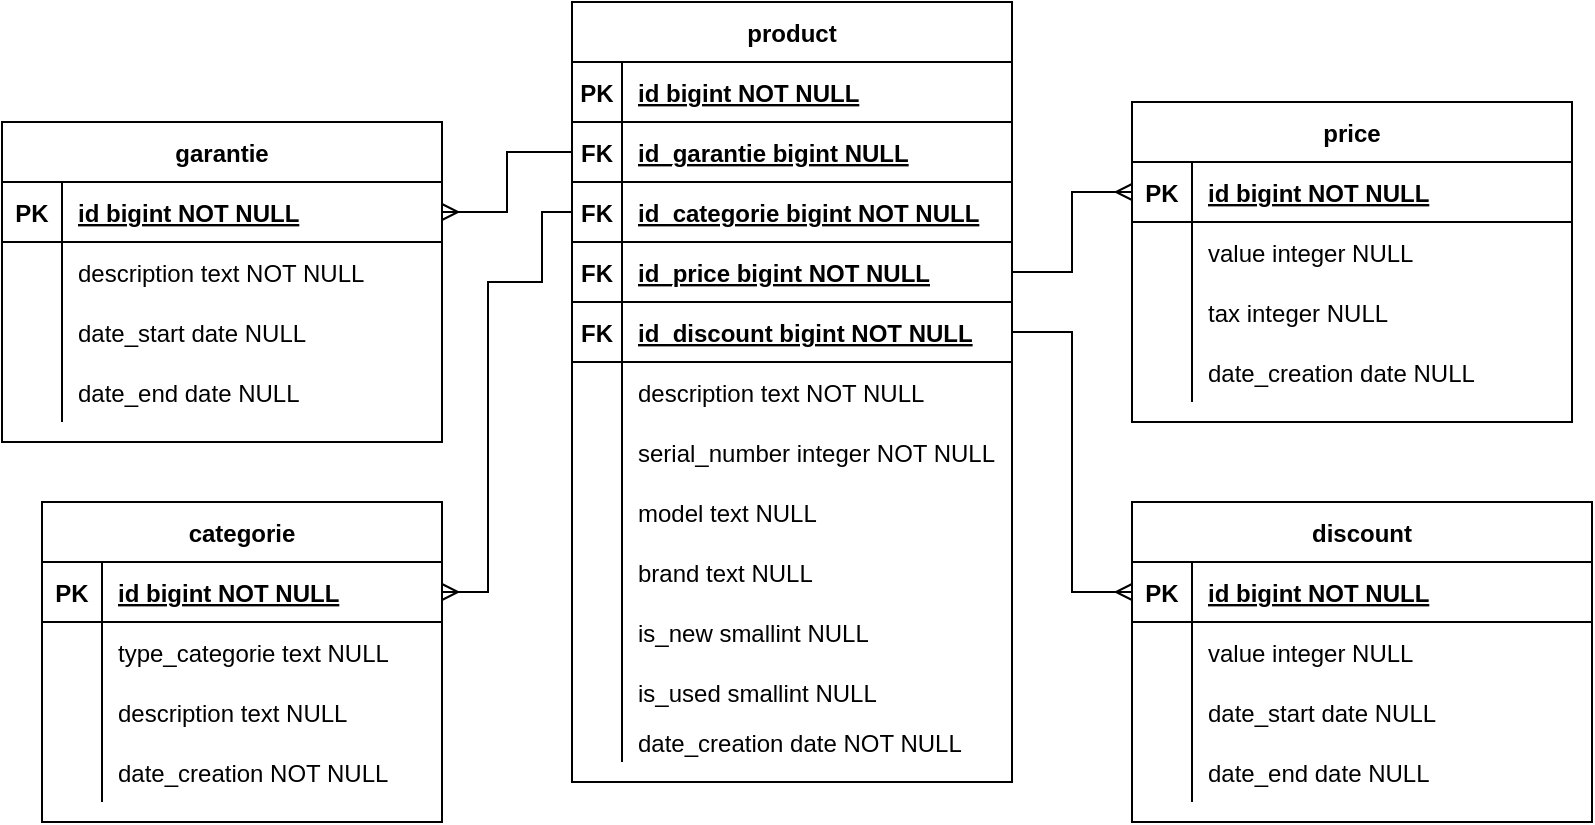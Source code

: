 <mxfile version="14.8.3" type="github">
  <diagram id="R2lEEEUBdFMjLlhIrx00" name="Page-1">
    <mxGraphModel dx="1182" dy="1832" grid="1" gridSize="10" guides="1" tooltips="1" connect="1" arrows="1" fold="1" page="1" pageScale="1" pageWidth="850" pageHeight="1100" math="0" shadow="0" extFonts="Permanent Marker^https://fonts.googleapis.com/css?family=Permanent+Marker">
      <root>
        <mxCell id="0" />
        <mxCell id="1" parent="0" />
        <mxCell id="xagKB5DLQkzwOVzmP2za-1" value="product" style="shape=table;startSize=30;container=1;collapsible=1;childLayout=tableLayout;fixedRows=1;rowLines=0;fontStyle=1;align=center;resizeLast=1;" vertex="1" parent="1">
          <mxGeometry x="315" y="-660" width="220" height="390" as="geometry" />
        </mxCell>
        <mxCell id="xagKB5DLQkzwOVzmP2za-2" value="" style="shape=partialRectangle;collapsible=0;dropTarget=0;pointerEvents=0;fillColor=none;top=0;left=0;bottom=1;right=0;points=[[0,0.5],[1,0.5]];portConstraint=eastwest;" vertex="1" parent="xagKB5DLQkzwOVzmP2za-1">
          <mxGeometry y="30" width="220" height="30" as="geometry" />
        </mxCell>
        <mxCell id="xagKB5DLQkzwOVzmP2za-3" value="PK" style="shape=partialRectangle;connectable=0;fillColor=none;top=0;left=0;bottom=0;right=0;fontStyle=1;overflow=hidden;" vertex="1" parent="xagKB5DLQkzwOVzmP2za-2">
          <mxGeometry width="25" height="30" as="geometry" />
        </mxCell>
        <mxCell id="xagKB5DLQkzwOVzmP2za-4" value="id bigint NOT NULL" style="shape=partialRectangle;connectable=0;fillColor=none;top=0;left=0;bottom=0;right=0;align=left;spacingLeft=6;fontStyle=5;overflow=hidden;" vertex="1" parent="xagKB5DLQkzwOVzmP2za-2">
          <mxGeometry x="25" width="195" height="30" as="geometry" />
        </mxCell>
        <mxCell id="xagKB5DLQkzwOVzmP2za-26" value="" style="shape=partialRectangle;collapsible=0;dropTarget=0;pointerEvents=0;fillColor=none;top=0;left=0;bottom=1;right=0;points=[[0,0.5],[1,0.5]];portConstraint=eastwest;" vertex="1" parent="xagKB5DLQkzwOVzmP2za-1">
          <mxGeometry y="60" width="220" height="30" as="geometry" />
        </mxCell>
        <mxCell id="xagKB5DLQkzwOVzmP2za-27" value="FK" style="shape=partialRectangle;connectable=0;fillColor=none;top=0;left=0;bottom=0;right=0;fontStyle=1;overflow=hidden;" vertex="1" parent="xagKB5DLQkzwOVzmP2za-26">
          <mxGeometry width="25" height="30" as="geometry" />
        </mxCell>
        <mxCell id="xagKB5DLQkzwOVzmP2za-28" value="id_garantie bigint NULL" style="shape=partialRectangle;connectable=0;fillColor=none;top=0;left=0;bottom=0;right=0;align=left;spacingLeft=6;fontStyle=5;overflow=hidden;" vertex="1" parent="xagKB5DLQkzwOVzmP2za-26">
          <mxGeometry x="25" width="195" height="30" as="geometry" />
        </mxCell>
        <mxCell id="xagKB5DLQkzwOVzmP2za-160" value="" style="shape=partialRectangle;collapsible=0;dropTarget=0;pointerEvents=0;fillColor=none;top=0;left=0;bottom=1;right=0;points=[[0,0.5],[1,0.5]];portConstraint=eastwest;" vertex="1" parent="xagKB5DLQkzwOVzmP2za-1">
          <mxGeometry y="90" width="220" height="30" as="geometry" />
        </mxCell>
        <mxCell id="xagKB5DLQkzwOVzmP2za-161" value="FK" style="shape=partialRectangle;connectable=0;fillColor=none;top=0;left=0;bottom=0;right=0;fontStyle=1;overflow=hidden;" vertex="1" parent="xagKB5DLQkzwOVzmP2za-160">
          <mxGeometry width="25" height="30" as="geometry" />
        </mxCell>
        <mxCell id="xagKB5DLQkzwOVzmP2za-162" value="id_categorie bigint NOT NULL" style="shape=partialRectangle;connectable=0;fillColor=none;top=0;left=0;bottom=0;right=0;align=left;spacingLeft=6;fontStyle=5;overflow=hidden;" vertex="1" parent="xagKB5DLQkzwOVzmP2za-160">
          <mxGeometry x="25" width="195" height="30" as="geometry" />
        </mxCell>
        <mxCell id="xagKB5DLQkzwOVzmP2za-164" value="" style="shape=partialRectangle;collapsible=0;dropTarget=0;pointerEvents=0;fillColor=none;top=0;left=0;bottom=1;right=0;points=[[0,0.5],[1,0.5]];portConstraint=eastwest;" vertex="1" parent="xagKB5DLQkzwOVzmP2za-1">
          <mxGeometry y="120" width="220" height="30" as="geometry" />
        </mxCell>
        <mxCell id="xagKB5DLQkzwOVzmP2za-165" value="FK" style="shape=partialRectangle;connectable=0;fillColor=none;top=0;left=0;bottom=0;right=0;fontStyle=1;overflow=hidden;" vertex="1" parent="xagKB5DLQkzwOVzmP2za-164">
          <mxGeometry width="25" height="30" as="geometry" />
        </mxCell>
        <mxCell id="xagKB5DLQkzwOVzmP2za-166" value="id_price bigint NOT NULL" style="shape=partialRectangle;connectable=0;fillColor=none;top=0;left=0;bottom=0;right=0;align=left;spacingLeft=6;fontStyle=5;overflow=hidden;" vertex="1" parent="xagKB5DLQkzwOVzmP2za-164">
          <mxGeometry x="25" width="195" height="30" as="geometry" />
        </mxCell>
        <mxCell id="xagKB5DLQkzwOVzmP2za-203" value="" style="shape=partialRectangle;collapsible=0;dropTarget=0;pointerEvents=0;fillColor=none;top=0;left=0;bottom=1;right=0;points=[[0,0.5],[1,0.5]];portConstraint=eastwest;" vertex="1" parent="xagKB5DLQkzwOVzmP2za-1">
          <mxGeometry y="150" width="220" height="30" as="geometry" />
        </mxCell>
        <mxCell id="xagKB5DLQkzwOVzmP2za-204" value="FK" style="shape=partialRectangle;connectable=0;fillColor=none;top=0;left=0;bottom=0;right=0;fontStyle=1;overflow=hidden;" vertex="1" parent="xagKB5DLQkzwOVzmP2za-203">
          <mxGeometry width="25" height="30" as="geometry" />
        </mxCell>
        <mxCell id="xagKB5DLQkzwOVzmP2za-205" value="id_discount bigint NOT NULL" style="shape=partialRectangle;connectable=0;fillColor=none;top=0;left=0;bottom=0;right=0;align=left;spacingLeft=6;fontStyle=5;overflow=hidden;" vertex="1" parent="xagKB5DLQkzwOVzmP2za-203">
          <mxGeometry x="25" width="195" height="30" as="geometry" />
        </mxCell>
        <mxCell id="xagKB5DLQkzwOVzmP2za-5" value="" style="shape=partialRectangle;collapsible=0;dropTarget=0;pointerEvents=0;fillColor=none;top=0;left=0;bottom=0;right=0;points=[[0,0.5],[1,0.5]];portConstraint=eastwest;" vertex="1" parent="xagKB5DLQkzwOVzmP2za-1">
          <mxGeometry y="180" width="220" height="30" as="geometry" />
        </mxCell>
        <mxCell id="xagKB5DLQkzwOVzmP2za-6" value="" style="shape=partialRectangle;connectable=0;fillColor=none;top=0;left=0;bottom=0;right=0;editable=1;overflow=hidden;" vertex="1" parent="xagKB5DLQkzwOVzmP2za-5">
          <mxGeometry width="25" height="30" as="geometry" />
        </mxCell>
        <mxCell id="xagKB5DLQkzwOVzmP2za-7" value="description text NOT NULL" style="shape=partialRectangle;connectable=0;fillColor=none;top=0;left=0;bottom=0;right=0;align=left;spacingLeft=6;overflow=hidden;" vertex="1" parent="xagKB5DLQkzwOVzmP2za-5">
          <mxGeometry x="25" width="195" height="30" as="geometry" />
        </mxCell>
        <mxCell id="xagKB5DLQkzwOVzmP2za-8" value="" style="shape=partialRectangle;collapsible=0;dropTarget=0;pointerEvents=0;fillColor=none;top=0;left=0;bottom=0;right=0;points=[[0,0.5],[1,0.5]];portConstraint=eastwest;" vertex="1" parent="xagKB5DLQkzwOVzmP2za-1">
          <mxGeometry y="210" width="220" height="30" as="geometry" />
        </mxCell>
        <mxCell id="xagKB5DLQkzwOVzmP2za-9" value="" style="shape=partialRectangle;connectable=0;fillColor=none;top=0;left=0;bottom=0;right=0;editable=1;overflow=hidden;" vertex="1" parent="xagKB5DLQkzwOVzmP2za-8">
          <mxGeometry width="25" height="30" as="geometry" />
        </mxCell>
        <mxCell id="xagKB5DLQkzwOVzmP2za-10" value="serial_number integer NOT NULL" style="shape=partialRectangle;connectable=0;fillColor=none;top=0;left=0;bottom=0;right=0;align=left;spacingLeft=6;overflow=hidden;" vertex="1" parent="xagKB5DLQkzwOVzmP2za-8">
          <mxGeometry x="25" width="195" height="30" as="geometry" />
        </mxCell>
        <mxCell id="xagKB5DLQkzwOVzmP2za-17" value="" style="shape=partialRectangle;collapsible=0;dropTarget=0;pointerEvents=0;fillColor=none;top=0;left=0;bottom=0;right=0;points=[[0,0.5],[1,0.5]];portConstraint=eastwest;" vertex="1" parent="xagKB5DLQkzwOVzmP2za-1">
          <mxGeometry y="240" width="220" height="30" as="geometry" />
        </mxCell>
        <mxCell id="xagKB5DLQkzwOVzmP2za-18" value="" style="shape=partialRectangle;connectable=0;fillColor=none;top=0;left=0;bottom=0;right=0;editable=1;overflow=hidden;" vertex="1" parent="xagKB5DLQkzwOVzmP2za-17">
          <mxGeometry width="25" height="30" as="geometry" />
        </mxCell>
        <mxCell id="xagKB5DLQkzwOVzmP2za-19" value="model text NULL" style="shape=partialRectangle;connectable=0;fillColor=none;top=0;left=0;bottom=0;right=0;align=left;spacingLeft=6;overflow=hidden;" vertex="1" parent="xagKB5DLQkzwOVzmP2za-17">
          <mxGeometry x="25" width="195" height="30" as="geometry" />
        </mxCell>
        <mxCell id="xagKB5DLQkzwOVzmP2za-11" value="" style="shape=partialRectangle;collapsible=0;dropTarget=0;pointerEvents=0;fillColor=none;top=0;left=0;bottom=0;right=0;points=[[0,0.5],[1,0.5]];portConstraint=eastwest;" vertex="1" parent="xagKB5DLQkzwOVzmP2za-1">
          <mxGeometry y="270" width="220" height="30" as="geometry" />
        </mxCell>
        <mxCell id="xagKB5DLQkzwOVzmP2za-12" value="" style="shape=partialRectangle;connectable=0;fillColor=none;top=0;left=0;bottom=0;right=0;editable=1;overflow=hidden;" vertex="1" parent="xagKB5DLQkzwOVzmP2za-11">
          <mxGeometry width="25" height="30" as="geometry" />
        </mxCell>
        <mxCell id="xagKB5DLQkzwOVzmP2za-13" value="brand text NULL" style="shape=partialRectangle;connectable=0;fillColor=none;top=0;left=0;bottom=0;right=0;align=left;spacingLeft=6;overflow=hidden;" vertex="1" parent="xagKB5DLQkzwOVzmP2za-11">
          <mxGeometry x="25" width="195" height="30" as="geometry" />
        </mxCell>
        <mxCell id="xagKB5DLQkzwOVzmP2za-14" value="" style="shape=partialRectangle;collapsible=0;dropTarget=0;pointerEvents=0;fillColor=none;top=0;left=0;bottom=0;right=0;points=[[0,0.5],[1,0.5]];portConstraint=eastwest;" vertex="1" parent="xagKB5DLQkzwOVzmP2za-1">
          <mxGeometry y="300" width="220" height="30" as="geometry" />
        </mxCell>
        <mxCell id="xagKB5DLQkzwOVzmP2za-15" value="" style="shape=partialRectangle;connectable=0;fillColor=none;top=0;left=0;bottom=0;right=0;editable=1;overflow=hidden;" vertex="1" parent="xagKB5DLQkzwOVzmP2za-14">
          <mxGeometry width="25" height="30" as="geometry" />
        </mxCell>
        <mxCell id="xagKB5DLQkzwOVzmP2za-16" value="is_new smallint NULL" style="shape=partialRectangle;connectable=0;fillColor=none;top=0;left=0;bottom=0;right=0;align=left;spacingLeft=6;overflow=hidden;" vertex="1" parent="xagKB5DLQkzwOVzmP2za-14">
          <mxGeometry x="25" width="195" height="30" as="geometry" />
        </mxCell>
        <mxCell id="xagKB5DLQkzwOVzmP2za-20" value="" style="shape=partialRectangle;collapsible=0;dropTarget=0;pointerEvents=0;fillColor=none;top=0;left=0;bottom=0;right=0;points=[[0,0.5],[1,0.5]];portConstraint=eastwest;" vertex="1" parent="xagKB5DLQkzwOVzmP2za-1">
          <mxGeometry y="330" width="220" height="30" as="geometry" />
        </mxCell>
        <mxCell id="xagKB5DLQkzwOVzmP2za-21" value="" style="shape=partialRectangle;connectable=0;fillColor=none;top=0;left=0;bottom=0;right=0;editable=1;overflow=hidden;" vertex="1" parent="xagKB5DLQkzwOVzmP2za-20">
          <mxGeometry width="25" height="30" as="geometry" />
        </mxCell>
        <mxCell id="xagKB5DLQkzwOVzmP2za-22" value="is_used smallint NULL" style="shape=partialRectangle;connectable=0;fillColor=none;top=0;left=0;bottom=0;right=0;align=left;spacingLeft=6;overflow=hidden;" vertex="1" parent="xagKB5DLQkzwOVzmP2za-20">
          <mxGeometry x="25" width="195" height="30" as="geometry" />
        </mxCell>
        <mxCell id="xagKB5DLQkzwOVzmP2za-29" value="" style="shape=partialRectangle;collapsible=0;dropTarget=0;pointerEvents=0;fillColor=none;top=0;left=0;bottom=0;right=0;points=[[0,0.5],[1,0.5]];portConstraint=eastwest;" vertex="1" parent="xagKB5DLQkzwOVzmP2za-1">
          <mxGeometry y="360" width="220" height="20" as="geometry" />
        </mxCell>
        <mxCell id="xagKB5DLQkzwOVzmP2za-30" value="" style="shape=partialRectangle;connectable=0;fillColor=none;top=0;left=0;bottom=0;right=0;editable=1;overflow=hidden;" vertex="1" parent="xagKB5DLQkzwOVzmP2za-29">
          <mxGeometry width="25" height="20" as="geometry" />
        </mxCell>
        <mxCell id="xagKB5DLQkzwOVzmP2za-31" value="date_creation date NOT NULL" style="shape=partialRectangle;connectable=0;fillColor=none;top=0;left=0;bottom=0;right=0;align=left;spacingLeft=6;overflow=hidden;" vertex="1" parent="xagKB5DLQkzwOVzmP2za-29">
          <mxGeometry x="25" width="195" height="20" as="geometry" />
        </mxCell>
        <mxCell id="xagKB5DLQkzwOVzmP2za-32" value="garantie" style="shape=table;startSize=30;container=1;collapsible=1;childLayout=tableLayout;fixedRows=1;rowLines=0;fontStyle=1;align=center;resizeLast=1;" vertex="1" parent="1">
          <mxGeometry x="30" y="-600" width="220" height="160" as="geometry" />
        </mxCell>
        <mxCell id="xagKB5DLQkzwOVzmP2za-33" value="" style="shape=partialRectangle;collapsible=0;dropTarget=0;pointerEvents=0;fillColor=none;top=0;left=0;bottom=1;right=0;points=[[0,0.5],[1,0.5]];portConstraint=eastwest;" vertex="1" parent="xagKB5DLQkzwOVzmP2za-32">
          <mxGeometry y="30" width="220" height="30" as="geometry" />
        </mxCell>
        <mxCell id="xagKB5DLQkzwOVzmP2za-34" value="PK" style="shape=partialRectangle;connectable=0;fillColor=none;top=0;left=0;bottom=0;right=0;fontStyle=1;overflow=hidden;" vertex="1" parent="xagKB5DLQkzwOVzmP2za-33">
          <mxGeometry width="30" height="30" as="geometry" />
        </mxCell>
        <mxCell id="xagKB5DLQkzwOVzmP2za-35" value="id bigint NOT NULL" style="shape=partialRectangle;connectable=0;fillColor=none;top=0;left=0;bottom=0;right=0;align=left;spacingLeft=6;fontStyle=5;overflow=hidden;" vertex="1" parent="xagKB5DLQkzwOVzmP2za-33">
          <mxGeometry x="30" width="190" height="30" as="geometry" />
        </mxCell>
        <mxCell id="xagKB5DLQkzwOVzmP2za-36" value="" style="shape=partialRectangle;collapsible=0;dropTarget=0;pointerEvents=0;fillColor=none;top=0;left=0;bottom=0;right=0;points=[[0,0.5],[1,0.5]];portConstraint=eastwest;" vertex="1" parent="xagKB5DLQkzwOVzmP2za-32">
          <mxGeometry y="60" width="220" height="30" as="geometry" />
        </mxCell>
        <mxCell id="xagKB5DLQkzwOVzmP2za-37" value="" style="shape=partialRectangle;connectable=0;fillColor=none;top=0;left=0;bottom=0;right=0;editable=1;overflow=hidden;" vertex="1" parent="xagKB5DLQkzwOVzmP2za-36">
          <mxGeometry width="30" height="30" as="geometry" />
        </mxCell>
        <mxCell id="xagKB5DLQkzwOVzmP2za-38" value="description text NOT NULL" style="shape=partialRectangle;connectable=0;fillColor=none;top=0;left=0;bottom=0;right=0;align=left;spacingLeft=6;overflow=hidden;" vertex="1" parent="xagKB5DLQkzwOVzmP2za-36">
          <mxGeometry x="30" width="190" height="30" as="geometry" />
        </mxCell>
        <mxCell id="xagKB5DLQkzwOVzmP2za-39" value="" style="shape=partialRectangle;collapsible=0;dropTarget=0;pointerEvents=0;fillColor=none;top=0;left=0;bottom=0;right=0;points=[[0,0.5],[1,0.5]];portConstraint=eastwest;" vertex="1" parent="xagKB5DLQkzwOVzmP2za-32">
          <mxGeometry y="90" width="220" height="30" as="geometry" />
        </mxCell>
        <mxCell id="xagKB5DLQkzwOVzmP2za-40" value="" style="shape=partialRectangle;connectable=0;fillColor=none;top=0;left=0;bottom=0;right=0;editable=1;overflow=hidden;" vertex="1" parent="xagKB5DLQkzwOVzmP2za-39">
          <mxGeometry width="30" height="30" as="geometry" />
        </mxCell>
        <mxCell id="xagKB5DLQkzwOVzmP2za-41" value="date_start date NULL" style="shape=partialRectangle;connectable=0;fillColor=none;top=0;left=0;bottom=0;right=0;align=left;spacingLeft=6;overflow=hidden;" vertex="1" parent="xagKB5DLQkzwOVzmP2za-39">
          <mxGeometry x="30" width="190" height="30" as="geometry" />
        </mxCell>
        <mxCell id="xagKB5DLQkzwOVzmP2za-46" value="" style="shape=partialRectangle;collapsible=0;dropTarget=0;pointerEvents=0;fillColor=none;top=0;left=0;bottom=0;right=0;points=[[0,0.5],[1,0.5]];portConstraint=eastwest;" vertex="1" parent="xagKB5DLQkzwOVzmP2za-32">
          <mxGeometry y="120" width="220" height="30" as="geometry" />
        </mxCell>
        <mxCell id="xagKB5DLQkzwOVzmP2za-47" value="" style="shape=partialRectangle;connectable=0;fillColor=none;top=0;left=0;bottom=0;right=0;editable=1;overflow=hidden;" vertex="1" parent="xagKB5DLQkzwOVzmP2za-46">
          <mxGeometry width="30" height="30" as="geometry" />
        </mxCell>
        <mxCell id="xagKB5DLQkzwOVzmP2za-48" value="date_end date NULL" style="shape=partialRectangle;connectable=0;fillColor=none;top=0;left=0;bottom=0;right=0;align=left;spacingLeft=6;overflow=hidden;" vertex="1" parent="xagKB5DLQkzwOVzmP2za-46">
          <mxGeometry x="30" width="190" height="30" as="geometry" />
        </mxCell>
        <mxCell id="xagKB5DLQkzwOVzmP2za-100" value="price" style="shape=table;startSize=30;container=1;collapsible=1;childLayout=tableLayout;fixedRows=1;rowLines=0;fontStyle=1;align=center;resizeLast=1;" vertex="1" parent="1">
          <mxGeometry x="595" y="-610" width="220" height="160" as="geometry" />
        </mxCell>
        <mxCell id="xagKB5DLQkzwOVzmP2za-101" value="" style="shape=partialRectangle;collapsible=0;dropTarget=0;pointerEvents=0;fillColor=none;top=0;left=0;bottom=1;right=0;points=[[0,0.5],[1,0.5]];portConstraint=eastwest;" vertex="1" parent="xagKB5DLQkzwOVzmP2za-100">
          <mxGeometry y="30" width="220" height="30" as="geometry" />
        </mxCell>
        <mxCell id="xagKB5DLQkzwOVzmP2za-102" value="PK" style="shape=partialRectangle;connectable=0;fillColor=none;top=0;left=0;bottom=0;right=0;fontStyle=1;overflow=hidden;" vertex="1" parent="xagKB5DLQkzwOVzmP2za-101">
          <mxGeometry width="30" height="30" as="geometry" />
        </mxCell>
        <mxCell id="xagKB5DLQkzwOVzmP2za-103" value="id bigint NOT NULL" style="shape=partialRectangle;connectable=0;fillColor=none;top=0;left=0;bottom=0;right=0;align=left;spacingLeft=6;fontStyle=5;overflow=hidden;" vertex="1" parent="xagKB5DLQkzwOVzmP2za-101">
          <mxGeometry x="30" width="190" height="30" as="geometry" />
        </mxCell>
        <mxCell id="xagKB5DLQkzwOVzmP2za-104" value="" style="shape=partialRectangle;collapsible=0;dropTarget=0;pointerEvents=0;fillColor=none;top=0;left=0;bottom=0;right=0;points=[[0,0.5],[1,0.5]];portConstraint=eastwest;" vertex="1" parent="xagKB5DLQkzwOVzmP2za-100">
          <mxGeometry y="60" width="220" height="30" as="geometry" />
        </mxCell>
        <mxCell id="xagKB5DLQkzwOVzmP2za-105" value="" style="shape=partialRectangle;connectable=0;fillColor=none;top=0;left=0;bottom=0;right=0;editable=1;overflow=hidden;" vertex="1" parent="xagKB5DLQkzwOVzmP2za-104">
          <mxGeometry width="30" height="30" as="geometry" />
        </mxCell>
        <mxCell id="xagKB5DLQkzwOVzmP2za-106" value="value integer NULL" style="shape=partialRectangle;connectable=0;fillColor=none;top=0;left=0;bottom=0;right=0;align=left;spacingLeft=6;overflow=hidden;" vertex="1" parent="xagKB5DLQkzwOVzmP2za-104">
          <mxGeometry x="30" width="190" height="30" as="geometry" />
        </mxCell>
        <mxCell id="xagKB5DLQkzwOVzmP2za-107" value="" style="shape=partialRectangle;collapsible=0;dropTarget=0;pointerEvents=0;fillColor=none;top=0;left=0;bottom=0;right=0;points=[[0,0.5],[1,0.5]];portConstraint=eastwest;" vertex="1" parent="xagKB5DLQkzwOVzmP2za-100">
          <mxGeometry y="90" width="220" height="30" as="geometry" />
        </mxCell>
        <mxCell id="xagKB5DLQkzwOVzmP2za-108" value="" style="shape=partialRectangle;connectable=0;fillColor=none;top=0;left=0;bottom=0;right=0;editable=1;overflow=hidden;" vertex="1" parent="xagKB5DLQkzwOVzmP2za-107">
          <mxGeometry width="30" height="30" as="geometry" />
        </mxCell>
        <mxCell id="xagKB5DLQkzwOVzmP2za-109" value="tax integer NULL" style="shape=partialRectangle;connectable=0;fillColor=none;top=0;left=0;bottom=0;right=0;align=left;spacingLeft=6;overflow=hidden;" vertex="1" parent="xagKB5DLQkzwOVzmP2za-107">
          <mxGeometry x="30" width="190" height="30" as="geometry" />
        </mxCell>
        <mxCell id="xagKB5DLQkzwOVzmP2za-212" value="" style="shape=partialRectangle;collapsible=0;dropTarget=0;pointerEvents=0;fillColor=none;top=0;left=0;bottom=0;right=0;points=[[0,0.5],[1,0.5]];portConstraint=eastwest;" vertex="1" parent="xagKB5DLQkzwOVzmP2za-100">
          <mxGeometry y="120" width="220" height="30" as="geometry" />
        </mxCell>
        <mxCell id="xagKB5DLQkzwOVzmP2za-213" value="" style="shape=partialRectangle;connectable=0;fillColor=none;top=0;left=0;bottom=0;right=0;editable=1;overflow=hidden;" vertex="1" parent="xagKB5DLQkzwOVzmP2za-212">
          <mxGeometry width="30" height="30" as="geometry" />
        </mxCell>
        <mxCell id="xagKB5DLQkzwOVzmP2za-214" value="date_creation date NULL" style="shape=partialRectangle;connectable=0;fillColor=none;top=0;left=0;bottom=0;right=0;align=left;spacingLeft=6;overflow=hidden;" vertex="1" parent="xagKB5DLQkzwOVzmP2za-212">
          <mxGeometry x="30" width="190" height="30" as="geometry" />
        </mxCell>
        <mxCell id="xagKB5DLQkzwOVzmP2za-117" value="discount" style="shape=table;startSize=30;container=1;collapsible=1;childLayout=tableLayout;fixedRows=1;rowLines=0;fontStyle=1;align=center;resizeLast=1;" vertex="1" parent="1">
          <mxGeometry x="595" y="-410" width="230" height="160" as="geometry" />
        </mxCell>
        <mxCell id="xagKB5DLQkzwOVzmP2za-118" value="" style="shape=partialRectangle;collapsible=0;dropTarget=0;pointerEvents=0;fillColor=none;top=0;left=0;bottom=1;right=0;points=[[0,0.5],[1,0.5]];portConstraint=eastwest;" vertex="1" parent="xagKB5DLQkzwOVzmP2za-117">
          <mxGeometry y="30" width="230" height="30" as="geometry" />
        </mxCell>
        <mxCell id="xagKB5DLQkzwOVzmP2za-119" value="PK" style="shape=partialRectangle;connectable=0;fillColor=none;top=0;left=0;bottom=0;right=0;fontStyle=1;overflow=hidden;" vertex="1" parent="xagKB5DLQkzwOVzmP2za-118">
          <mxGeometry width="30" height="30" as="geometry" />
        </mxCell>
        <mxCell id="xagKB5DLQkzwOVzmP2za-120" value="id bigint NOT NULL" style="shape=partialRectangle;connectable=0;fillColor=none;top=0;left=0;bottom=0;right=0;align=left;spacingLeft=6;fontStyle=5;overflow=hidden;" vertex="1" parent="xagKB5DLQkzwOVzmP2za-118">
          <mxGeometry x="30" width="200" height="30" as="geometry" />
        </mxCell>
        <mxCell id="xagKB5DLQkzwOVzmP2za-121" value="" style="shape=partialRectangle;collapsible=0;dropTarget=0;pointerEvents=0;fillColor=none;top=0;left=0;bottom=0;right=0;points=[[0,0.5],[1,0.5]];portConstraint=eastwest;" vertex="1" parent="xagKB5DLQkzwOVzmP2za-117">
          <mxGeometry y="60" width="230" height="30" as="geometry" />
        </mxCell>
        <mxCell id="xagKB5DLQkzwOVzmP2za-122" value="" style="shape=partialRectangle;connectable=0;fillColor=none;top=0;left=0;bottom=0;right=0;editable=1;overflow=hidden;" vertex="1" parent="xagKB5DLQkzwOVzmP2za-121">
          <mxGeometry width="30" height="30" as="geometry" />
        </mxCell>
        <mxCell id="xagKB5DLQkzwOVzmP2za-123" value="value integer NULL" style="shape=partialRectangle;connectable=0;fillColor=none;top=0;left=0;bottom=0;right=0;align=left;spacingLeft=6;overflow=hidden;" vertex="1" parent="xagKB5DLQkzwOVzmP2za-121">
          <mxGeometry x="30" width="200" height="30" as="geometry" />
        </mxCell>
        <mxCell id="xagKB5DLQkzwOVzmP2za-124" value="" style="shape=partialRectangle;collapsible=0;dropTarget=0;pointerEvents=0;fillColor=none;top=0;left=0;bottom=0;right=0;points=[[0,0.5],[1,0.5]];portConstraint=eastwest;" vertex="1" parent="xagKB5DLQkzwOVzmP2za-117">
          <mxGeometry y="90" width="230" height="30" as="geometry" />
        </mxCell>
        <mxCell id="xagKB5DLQkzwOVzmP2za-125" value="" style="shape=partialRectangle;connectable=0;fillColor=none;top=0;left=0;bottom=0;right=0;editable=1;overflow=hidden;" vertex="1" parent="xagKB5DLQkzwOVzmP2za-124">
          <mxGeometry width="30" height="30" as="geometry" />
        </mxCell>
        <mxCell id="xagKB5DLQkzwOVzmP2za-126" value="date_start date NULL" style="shape=partialRectangle;connectable=0;fillColor=none;top=0;left=0;bottom=0;right=0;align=left;spacingLeft=6;overflow=hidden;" vertex="1" parent="xagKB5DLQkzwOVzmP2za-124">
          <mxGeometry x="30" width="200" height="30" as="geometry" />
        </mxCell>
        <mxCell id="xagKB5DLQkzwOVzmP2za-127" value="" style="shape=partialRectangle;collapsible=0;dropTarget=0;pointerEvents=0;fillColor=none;top=0;left=0;bottom=0;right=0;points=[[0,0.5],[1,0.5]];portConstraint=eastwest;" vertex="1" parent="xagKB5DLQkzwOVzmP2za-117">
          <mxGeometry y="120" width="230" height="30" as="geometry" />
        </mxCell>
        <mxCell id="xagKB5DLQkzwOVzmP2za-128" value="" style="shape=partialRectangle;connectable=0;fillColor=none;top=0;left=0;bottom=0;right=0;editable=1;overflow=hidden;" vertex="1" parent="xagKB5DLQkzwOVzmP2za-127">
          <mxGeometry width="30" height="30" as="geometry" />
        </mxCell>
        <mxCell id="xagKB5DLQkzwOVzmP2za-129" value="date_end date NULL" style="shape=partialRectangle;connectable=0;fillColor=none;top=0;left=0;bottom=0;right=0;align=left;spacingLeft=6;overflow=hidden;" vertex="1" parent="xagKB5DLQkzwOVzmP2za-127">
          <mxGeometry x="30" width="200" height="30" as="geometry" />
        </mxCell>
        <mxCell id="xagKB5DLQkzwOVzmP2za-142" value="categorie" style="shape=table;startSize=30;container=1;collapsible=1;childLayout=tableLayout;fixedRows=1;rowLines=0;fontStyle=1;align=center;resizeLast=1;" vertex="1" parent="1">
          <mxGeometry x="50" y="-410" width="200" height="160" as="geometry" />
        </mxCell>
        <mxCell id="xagKB5DLQkzwOVzmP2za-156" value="" style="shape=partialRectangle;collapsible=0;dropTarget=0;pointerEvents=0;fillColor=none;top=0;left=0;bottom=1;right=0;points=[[0,0.5],[1,0.5]];portConstraint=eastwest;" vertex="1" parent="xagKB5DLQkzwOVzmP2za-142">
          <mxGeometry y="30" width="200" height="30" as="geometry" />
        </mxCell>
        <mxCell id="xagKB5DLQkzwOVzmP2za-157" value="PK" style="shape=partialRectangle;connectable=0;fillColor=none;top=0;left=0;bottom=0;right=0;fontStyle=1;overflow=hidden;" vertex="1" parent="xagKB5DLQkzwOVzmP2za-156">
          <mxGeometry width="30" height="30" as="geometry" />
        </mxCell>
        <mxCell id="xagKB5DLQkzwOVzmP2za-158" value="id bigint NOT NULL" style="shape=partialRectangle;connectable=0;fillColor=none;top=0;left=0;bottom=0;right=0;align=left;spacingLeft=6;fontStyle=5;overflow=hidden;" vertex="1" parent="xagKB5DLQkzwOVzmP2za-156">
          <mxGeometry x="30" width="170" height="30" as="geometry" />
        </mxCell>
        <mxCell id="xagKB5DLQkzwOVzmP2za-146" value="" style="shape=partialRectangle;collapsible=0;dropTarget=0;pointerEvents=0;fillColor=none;top=0;left=0;bottom=0;right=0;points=[[0,0.5],[1,0.5]];portConstraint=eastwest;" vertex="1" parent="xagKB5DLQkzwOVzmP2za-142">
          <mxGeometry y="60" width="200" height="30" as="geometry" />
        </mxCell>
        <mxCell id="xagKB5DLQkzwOVzmP2za-147" value="" style="shape=partialRectangle;connectable=0;fillColor=none;top=0;left=0;bottom=0;right=0;editable=1;overflow=hidden;" vertex="1" parent="xagKB5DLQkzwOVzmP2za-146">
          <mxGeometry width="30" height="30" as="geometry" />
        </mxCell>
        <mxCell id="xagKB5DLQkzwOVzmP2za-148" value="type_categorie text NULL" style="shape=partialRectangle;connectable=0;fillColor=none;top=0;left=0;bottom=0;right=0;align=left;spacingLeft=6;overflow=hidden;" vertex="1" parent="xagKB5DLQkzwOVzmP2za-146">
          <mxGeometry x="30" width="170" height="30" as="geometry" />
        </mxCell>
        <mxCell id="xagKB5DLQkzwOVzmP2za-149" value="" style="shape=partialRectangle;collapsible=0;dropTarget=0;pointerEvents=0;fillColor=none;top=0;left=0;bottom=0;right=0;points=[[0,0.5],[1,0.5]];portConstraint=eastwest;" vertex="1" parent="xagKB5DLQkzwOVzmP2za-142">
          <mxGeometry y="90" width="200" height="30" as="geometry" />
        </mxCell>
        <mxCell id="xagKB5DLQkzwOVzmP2za-150" value="" style="shape=partialRectangle;connectable=0;fillColor=none;top=0;left=0;bottom=0;right=0;editable=1;overflow=hidden;" vertex="1" parent="xagKB5DLQkzwOVzmP2za-149">
          <mxGeometry width="30" height="30" as="geometry" />
        </mxCell>
        <mxCell id="xagKB5DLQkzwOVzmP2za-151" value="description text NULL" style="shape=partialRectangle;connectable=0;fillColor=none;top=0;left=0;bottom=0;right=0;align=left;spacingLeft=6;overflow=hidden;" vertex="1" parent="xagKB5DLQkzwOVzmP2za-149">
          <mxGeometry x="30" width="170" height="30" as="geometry" />
        </mxCell>
        <mxCell id="xagKB5DLQkzwOVzmP2za-152" value="" style="shape=partialRectangle;collapsible=0;dropTarget=0;pointerEvents=0;fillColor=none;top=0;left=0;bottom=0;right=0;points=[[0,0.5],[1,0.5]];portConstraint=eastwest;" vertex="1" parent="xagKB5DLQkzwOVzmP2za-142">
          <mxGeometry y="120" width="200" height="30" as="geometry" />
        </mxCell>
        <mxCell id="xagKB5DLQkzwOVzmP2za-153" value="" style="shape=partialRectangle;connectable=0;fillColor=none;top=0;left=0;bottom=0;right=0;editable=1;overflow=hidden;" vertex="1" parent="xagKB5DLQkzwOVzmP2za-152">
          <mxGeometry width="30" height="30" as="geometry" />
        </mxCell>
        <mxCell id="xagKB5DLQkzwOVzmP2za-154" value="date_creation NOT NULL" style="shape=partialRectangle;connectable=0;fillColor=none;top=0;left=0;bottom=0;right=0;align=left;spacingLeft=6;overflow=hidden;" vertex="1" parent="xagKB5DLQkzwOVzmP2za-152">
          <mxGeometry x="30" width="170" height="30" as="geometry" />
        </mxCell>
        <mxCell id="xagKB5DLQkzwOVzmP2za-167" style="edgeStyle=orthogonalEdgeStyle;rounded=0;orthogonalLoop=1;jettySize=auto;html=1;exitX=0;exitY=0.5;exitDx=0;exitDy=0;entryX=1;entryY=0.5;entryDx=0;entryDy=0;endArrow=ERmany;endFill=0;" edge="1" parent="1" source="xagKB5DLQkzwOVzmP2za-26" target="xagKB5DLQkzwOVzmP2za-33">
          <mxGeometry relative="1" as="geometry" />
        </mxCell>
        <mxCell id="xagKB5DLQkzwOVzmP2za-168" style="edgeStyle=orthogonalEdgeStyle;rounded=0;orthogonalLoop=1;jettySize=auto;html=1;exitX=0;exitY=0.5;exitDx=0;exitDy=0;entryX=1;entryY=0.5;entryDx=0;entryDy=0;endArrow=ERmany;endFill=0;" edge="1" parent="1" source="xagKB5DLQkzwOVzmP2za-160" target="xagKB5DLQkzwOVzmP2za-156">
          <mxGeometry relative="1" as="geometry">
            <Array as="points">
              <mxPoint x="300" y="-555" />
              <mxPoint x="300" y="-520" />
              <mxPoint x="273" y="-520" />
              <mxPoint x="273" y="-365" />
            </Array>
          </mxGeometry>
        </mxCell>
        <mxCell id="xagKB5DLQkzwOVzmP2za-206" style="edgeStyle=orthogonalEdgeStyle;rounded=0;orthogonalLoop=1;jettySize=auto;html=1;exitX=1;exitY=0.5;exitDx=0;exitDy=0;endArrow=ERmany;endFill=0;" edge="1" parent="1" source="xagKB5DLQkzwOVzmP2za-164" target="xagKB5DLQkzwOVzmP2za-101">
          <mxGeometry relative="1" as="geometry" />
        </mxCell>
        <mxCell id="xagKB5DLQkzwOVzmP2za-211" style="edgeStyle=orthogonalEdgeStyle;rounded=0;orthogonalLoop=1;jettySize=auto;html=1;exitX=1;exitY=0.5;exitDx=0;exitDy=0;entryX=0;entryY=0.5;entryDx=0;entryDy=0;endArrow=ERmany;endFill=0;" edge="1" parent="1" source="xagKB5DLQkzwOVzmP2za-203" target="xagKB5DLQkzwOVzmP2za-118">
          <mxGeometry relative="1" as="geometry" />
        </mxCell>
      </root>
    </mxGraphModel>
  </diagram>
</mxfile>
